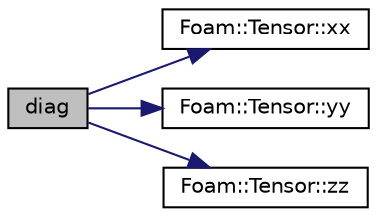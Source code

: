 digraph "diag"
{
  bgcolor="transparent";
  edge [fontname="Helvetica",fontsize="10",labelfontname="Helvetica",labelfontsize="10"];
  node [fontname="Helvetica",fontsize="10",shape=record];
  rankdir="LR";
  Node1 [label="diag",height=0.2,width=0.4,color="black", fillcolor="grey75", style="filled", fontcolor="black"];
  Node1 -> Node2 [color="midnightblue",fontsize="10",style="solid",fontname="Helvetica"];
  Node2 [label="Foam::Tensor::xx",height=0.2,width=0.4,color="black",URL="$a02654.html#adefeff2f0e457c0e62a5e9d1292e3569"];
  Node1 -> Node3 [color="midnightblue",fontsize="10",style="solid",fontname="Helvetica"];
  Node3 [label="Foam::Tensor::yy",height=0.2,width=0.4,color="black",URL="$a02654.html#a1fabd792063b2f2c0c53693512a5baeb"];
  Node1 -> Node4 [color="midnightblue",fontsize="10",style="solid",fontname="Helvetica"];
  Node4 [label="Foam::Tensor::zz",height=0.2,width=0.4,color="black",URL="$a02654.html#ad557e07a1361f2a9875b25deead0beb8"];
}
